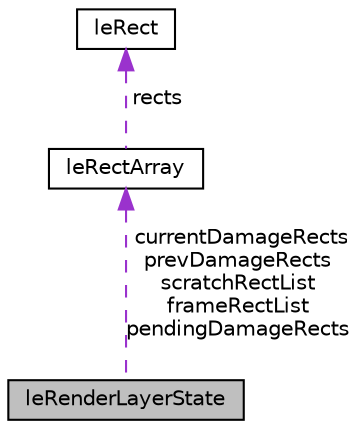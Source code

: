 digraph "leRenderLayerState"
{
 // INTERACTIVE_SVG=YES
  edge [fontname="Helvetica",fontsize="10",labelfontname="Helvetica",labelfontsize="10"];
  node [fontname="Helvetica",fontsize="10",shape=record];
  Node1 [label="leRenderLayerState",height=0.2,width=0.4,color="black", fillcolor="grey75", style="filled", fontcolor="black"];
  Node2 -> Node1 [dir="back",color="darkorchid3",fontsize="10",style="dashed",label=" currentDamageRects\nprevDamageRects\nscratchRectList\nframeRectList\npendingDamageRects" ,fontname="Helvetica"];
  Node2 [label="leRectArray",height=0.2,width=0.4,color="black", fillcolor="white", style="filled",URL="$structleRectArray.html",tooltip="This struct represents a rectange array. "];
  Node3 -> Node2 [dir="back",color="darkorchid3",fontsize="10",style="dashed",label=" rects" ,fontname="Helvetica"];
  Node3 [label="leRect",height=0.2,width=0.4,color="black", fillcolor="white", style="filled",URL="$structleRect.html",tooltip="This struct represents a rectangle. "];
}
